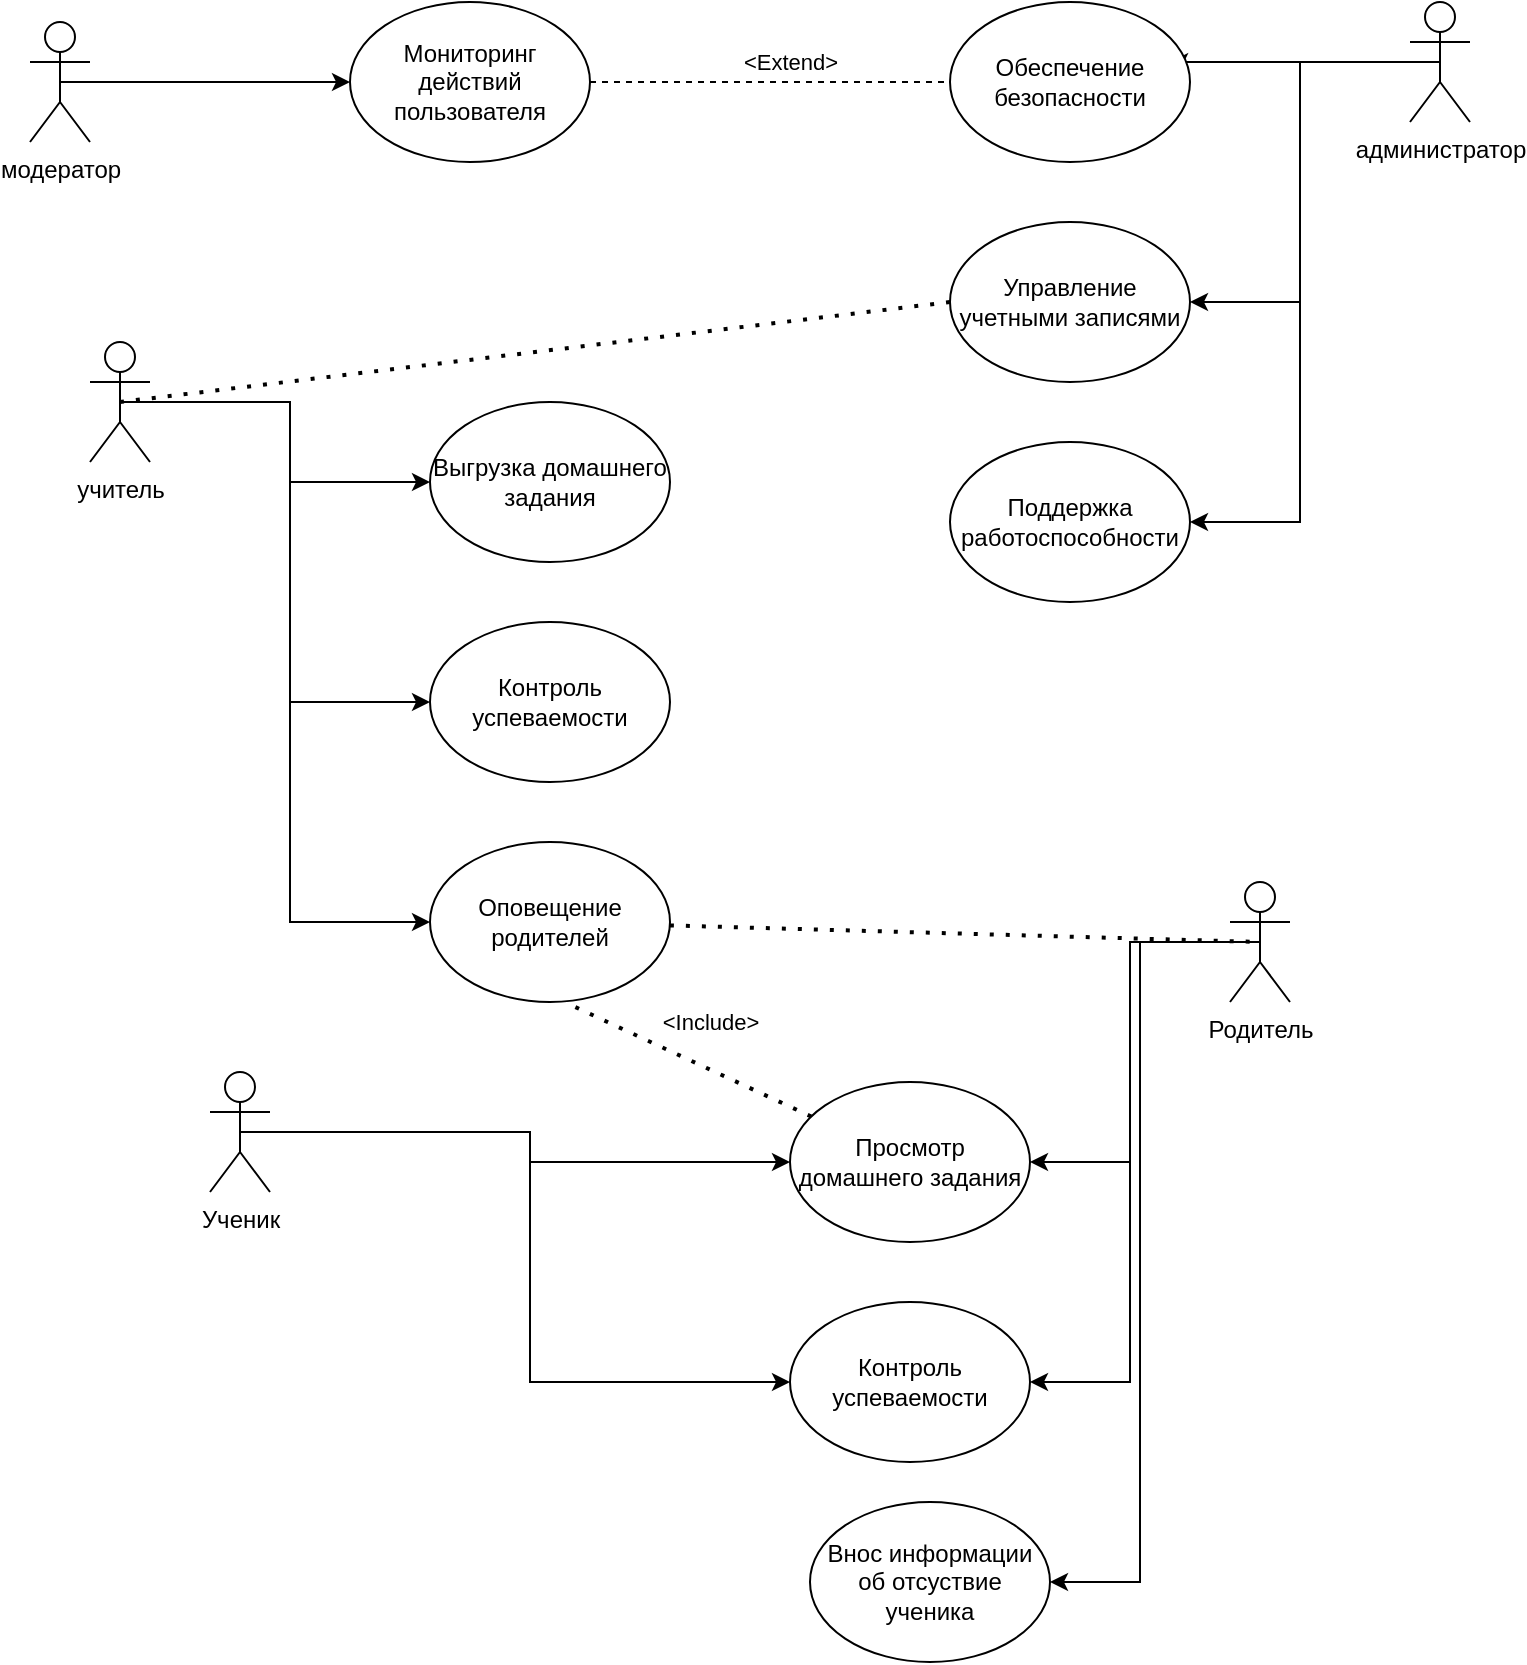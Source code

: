 <mxfile version="21.1.2" type="github">
  <diagram name="Страница 1" id="YI128IN1PEzRul6HXQbI">
    <mxGraphModel dx="1290" dy="545" grid="1" gridSize="10" guides="1" tooltips="1" connect="1" arrows="1" fold="1" page="1" pageScale="1" pageWidth="827" pageHeight="1169" math="0" shadow="0">
      <root>
        <mxCell id="0" />
        <mxCell id="1" parent="0" />
        <mxCell id="YfKTImL8f29sR84f0n9M-3" style="edgeStyle=orthogonalEdgeStyle;rounded=0;orthogonalLoop=1;jettySize=auto;html=1;exitX=0.5;exitY=0.5;exitDx=0;exitDy=0;exitPerimeter=0;entryX=0;entryY=0.5;entryDx=0;entryDy=0;" parent="1" source="YfKTImL8f29sR84f0n9M-1" target="YfKTImL8f29sR84f0n9M-2" edge="1">
          <mxGeometry relative="1" as="geometry" />
        </mxCell>
        <mxCell id="YfKTImL8f29sR84f0n9M-1" value="модератор" style="shape=umlActor;verticalLabelPosition=bottom;verticalAlign=top;html=1;outlineConnect=0;" parent="1" vertex="1">
          <mxGeometry x="80" y="60" width="30" height="60" as="geometry" />
        </mxCell>
        <mxCell id="YfKTImL8f29sR84f0n9M-2" value="Мониторинг действий пользователя" style="ellipse;whiteSpace=wrap;html=1;" parent="1" vertex="1">
          <mxGeometry x="240" y="50" width="120" height="80" as="geometry" />
        </mxCell>
        <mxCell id="YfKTImL8f29sR84f0n9M-7" style="edgeStyle=orthogonalEdgeStyle;rounded=0;orthogonalLoop=1;jettySize=auto;html=1;exitX=0.5;exitY=0.5;exitDx=0;exitDy=0;exitPerimeter=0;entryX=0.917;entryY=0.375;entryDx=0;entryDy=0;entryPerimeter=0;" parent="1" source="YfKTImL8f29sR84f0n9M-4" target="YfKTImL8f29sR84f0n9M-6" edge="1">
          <mxGeometry relative="1" as="geometry" />
        </mxCell>
        <mxCell id="YfKTImL8f29sR84f0n9M-10" style="edgeStyle=orthogonalEdgeStyle;rounded=0;orthogonalLoop=1;jettySize=auto;html=1;exitX=0.5;exitY=0.5;exitDx=0;exitDy=0;exitPerimeter=0;entryX=1;entryY=0.5;entryDx=0;entryDy=0;" parent="1" source="YfKTImL8f29sR84f0n9M-4" target="YfKTImL8f29sR84f0n9M-9" edge="1">
          <mxGeometry relative="1" as="geometry" />
        </mxCell>
        <mxCell id="YfKTImL8f29sR84f0n9M-12" style="edgeStyle=orthogonalEdgeStyle;rounded=0;orthogonalLoop=1;jettySize=auto;html=1;exitX=0.5;exitY=0.5;exitDx=0;exitDy=0;exitPerimeter=0;entryX=1;entryY=0.5;entryDx=0;entryDy=0;" parent="1" source="YfKTImL8f29sR84f0n9M-4" target="YfKTImL8f29sR84f0n9M-11" edge="1">
          <mxGeometry relative="1" as="geometry" />
        </mxCell>
        <mxCell id="YfKTImL8f29sR84f0n9M-4" value="администратор" style="shape=umlActor;verticalLabelPosition=bottom;verticalAlign=top;html=1;outlineConnect=0;" parent="1" vertex="1">
          <mxGeometry x="770" y="50" width="30" height="60" as="geometry" />
        </mxCell>
        <mxCell id="YfKTImL8f29sR84f0n9M-6" value="Обеспечение безопасности" style="ellipse;whiteSpace=wrap;html=1;" parent="1" vertex="1">
          <mxGeometry x="540" y="50" width="120" height="80" as="geometry" />
        </mxCell>
        <mxCell id="YfKTImL8f29sR84f0n9M-8" value="" style="endArrow=none;dashed=1;html=1;rounded=0;exitX=1;exitY=0.5;exitDx=0;exitDy=0;entryX=0;entryY=0.5;entryDx=0;entryDy=0;" parent="1" source="YfKTImL8f29sR84f0n9M-2" target="YfKTImL8f29sR84f0n9M-6" edge="1">
          <mxGeometry width="50" height="50" relative="1" as="geometry">
            <mxPoint x="390" y="290" as="sourcePoint" />
            <mxPoint x="440" y="240" as="targetPoint" />
          </mxGeometry>
        </mxCell>
        <mxCell id="Ss22iwFZ35QoUgmxc6Nc-20" value="&amp;lt;Extend&amp;gt;" style="edgeLabel;html=1;align=center;verticalAlign=middle;resizable=0;points=[];" vertex="1" connectable="0" parent="YfKTImL8f29sR84f0n9M-8">
          <mxGeometry x="0.32" relative="1" as="geometry">
            <mxPoint x="-19" y="-10" as="offset" />
          </mxGeometry>
        </mxCell>
        <mxCell id="YfKTImL8f29sR84f0n9M-9" value="Управление учетными записями" style="ellipse;whiteSpace=wrap;html=1;" parent="1" vertex="1">
          <mxGeometry x="540" y="160" width="120" height="80" as="geometry" />
        </mxCell>
        <mxCell id="YfKTImL8f29sR84f0n9M-11" value="Поддержка работоспособности" style="ellipse;whiteSpace=wrap;html=1;" parent="1" vertex="1">
          <mxGeometry x="540" y="270" width="120" height="80" as="geometry" />
        </mxCell>
        <mxCell id="Ss22iwFZ35QoUgmxc6Nc-3" style="edgeStyle=orthogonalEdgeStyle;rounded=0;orthogonalLoop=1;jettySize=auto;html=1;exitX=0.5;exitY=0.5;exitDx=0;exitDy=0;exitPerimeter=0;" edge="1" parent="1" source="YfKTImL8f29sR84f0n9M-13" target="Ss22iwFZ35QoUgmxc6Nc-1">
          <mxGeometry relative="1" as="geometry" />
        </mxCell>
        <mxCell id="Ss22iwFZ35QoUgmxc6Nc-5" style="edgeStyle=orthogonalEdgeStyle;rounded=0;orthogonalLoop=1;jettySize=auto;html=1;exitX=0.5;exitY=0.5;exitDx=0;exitDy=0;exitPerimeter=0;entryX=0;entryY=0.5;entryDx=0;entryDy=0;" edge="1" parent="1" source="YfKTImL8f29sR84f0n9M-13" target="Ss22iwFZ35QoUgmxc6Nc-4">
          <mxGeometry relative="1" as="geometry" />
        </mxCell>
        <mxCell id="Ss22iwFZ35QoUgmxc6Nc-7" style="edgeStyle=orthogonalEdgeStyle;rounded=0;orthogonalLoop=1;jettySize=auto;html=1;exitX=0.5;exitY=0.5;exitDx=0;exitDy=0;exitPerimeter=0;entryX=0;entryY=0.5;entryDx=0;entryDy=0;" edge="1" parent="1" source="YfKTImL8f29sR84f0n9M-13" target="Ss22iwFZ35QoUgmxc6Nc-6">
          <mxGeometry relative="1" as="geometry" />
        </mxCell>
        <mxCell id="YfKTImL8f29sR84f0n9M-13" value="учитель" style="shape=umlActor;verticalLabelPosition=bottom;verticalAlign=top;html=1;outlineConnect=0;" parent="1" vertex="1">
          <mxGeometry x="110" y="220" width="30" height="60" as="geometry" />
        </mxCell>
        <mxCell id="Ss22iwFZ35QoUgmxc6Nc-1" value="Выгрузка домашнего задания" style="ellipse;whiteSpace=wrap;html=1;" vertex="1" parent="1">
          <mxGeometry x="280" y="250" width="120" height="80" as="geometry" />
        </mxCell>
        <mxCell id="Ss22iwFZ35QoUgmxc6Nc-2" value="" style="endArrow=none;dashed=1;html=1;dashPattern=1 3;strokeWidth=2;rounded=0;exitX=0.5;exitY=0.5;exitDx=0;exitDy=0;exitPerimeter=0;entryX=0;entryY=0.5;entryDx=0;entryDy=0;" edge="1" parent="1" source="YfKTImL8f29sR84f0n9M-13" target="YfKTImL8f29sR84f0n9M-9">
          <mxGeometry width="50" height="50" relative="1" as="geometry">
            <mxPoint x="390" y="300" as="sourcePoint" />
            <mxPoint x="440" y="250" as="targetPoint" />
          </mxGeometry>
        </mxCell>
        <mxCell id="Ss22iwFZ35QoUgmxc6Nc-4" value="Контроль успеваемости" style="ellipse;whiteSpace=wrap;html=1;" vertex="1" parent="1">
          <mxGeometry x="280" y="360" width="120" height="80" as="geometry" />
        </mxCell>
        <mxCell id="Ss22iwFZ35QoUgmxc6Nc-6" value="Оповещение родителей" style="ellipse;whiteSpace=wrap;html=1;" vertex="1" parent="1">
          <mxGeometry x="280" y="470" width="120" height="80" as="geometry" />
        </mxCell>
        <mxCell id="Ss22iwFZ35QoUgmxc6Nc-11" style="edgeStyle=orthogonalEdgeStyle;rounded=0;orthogonalLoop=1;jettySize=auto;html=1;exitX=0.5;exitY=0.5;exitDx=0;exitDy=0;exitPerimeter=0;entryX=1;entryY=0.5;entryDx=0;entryDy=0;" edge="1" parent="1" source="Ss22iwFZ35QoUgmxc6Nc-8" target="Ss22iwFZ35QoUgmxc6Nc-10">
          <mxGeometry relative="1" as="geometry" />
        </mxCell>
        <mxCell id="Ss22iwFZ35QoUgmxc6Nc-16" style="edgeStyle=orthogonalEdgeStyle;rounded=0;orthogonalLoop=1;jettySize=auto;html=1;exitX=0.5;exitY=0.5;exitDx=0;exitDy=0;exitPerimeter=0;entryX=1;entryY=0.5;entryDx=0;entryDy=0;" edge="1" parent="1" source="Ss22iwFZ35QoUgmxc6Nc-8" target="Ss22iwFZ35QoUgmxc6Nc-14">
          <mxGeometry relative="1" as="geometry" />
        </mxCell>
        <mxCell id="Ss22iwFZ35QoUgmxc6Nc-18" style="edgeStyle=orthogonalEdgeStyle;rounded=0;orthogonalLoop=1;jettySize=auto;html=1;exitX=0.5;exitY=0.5;exitDx=0;exitDy=0;exitPerimeter=0;entryX=1;entryY=0.5;entryDx=0;entryDy=0;" edge="1" parent="1" source="Ss22iwFZ35QoUgmxc6Nc-8" target="Ss22iwFZ35QoUgmxc6Nc-17">
          <mxGeometry relative="1" as="geometry" />
        </mxCell>
        <mxCell id="Ss22iwFZ35QoUgmxc6Nc-8" value="Родитель" style="shape=umlActor;verticalLabelPosition=bottom;verticalAlign=top;html=1;outlineConnect=0;" vertex="1" parent="1">
          <mxGeometry x="680" y="490" width="30" height="60" as="geometry" />
        </mxCell>
        <mxCell id="Ss22iwFZ35QoUgmxc6Nc-9" value="" style="endArrow=none;dashed=1;html=1;dashPattern=1 3;strokeWidth=2;rounded=0;entryX=0.5;entryY=0.5;entryDx=0;entryDy=0;entryPerimeter=0;" edge="1" parent="1" source="Ss22iwFZ35QoUgmxc6Nc-6" target="Ss22iwFZ35QoUgmxc6Nc-8">
          <mxGeometry width="50" height="50" relative="1" as="geometry">
            <mxPoint x="390" y="490" as="sourcePoint" />
            <mxPoint x="440" y="440" as="targetPoint" />
          </mxGeometry>
        </mxCell>
        <mxCell id="Ss22iwFZ35QoUgmxc6Nc-10" value="Просмотр домашнего задания" style="ellipse;whiteSpace=wrap;html=1;" vertex="1" parent="1">
          <mxGeometry x="460" y="590" width="120" height="80" as="geometry" />
        </mxCell>
        <mxCell id="Ss22iwFZ35QoUgmxc6Nc-13" style="edgeStyle=orthogonalEdgeStyle;rounded=0;orthogonalLoop=1;jettySize=auto;html=1;exitX=0.5;exitY=0.5;exitDx=0;exitDy=0;exitPerimeter=0;" edge="1" parent="1" source="Ss22iwFZ35QoUgmxc6Nc-12" target="Ss22iwFZ35QoUgmxc6Nc-10">
          <mxGeometry relative="1" as="geometry" />
        </mxCell>
        <mxCell id="Ss22iwFZ35QoUgmxc6Nc-15" style="edgeStyle=orthogonalEdgeStyle;rounded=0;orthogonalLoop=1;jettySize=auto;html=1;exitX=0.5;exitY=0.5;exitDx=0;exitDy=0;exitPerimeter=0;entryX=0;entryY=0.5;entryDx=0;entryDy=0;" edge="1" parent="1" source="Ss22iwFZ35QoUgmxc6Nc-12" target="Ss22iwFZ35QoUgmxc6Nc-14">
          <mxGeometry relative="1" as="geometry" />
        </mxCell>
        <mxCell id="Ss22iwFZ35QoUgmxc6Nc-12" value="Ученик" style="shape=umlActor;verticalLabelPosition=bottom;verticalAlign=top;html=1;outlineConnect=0;" vertex="1" parent="1">
          <mxGeometry x="170" y="585" width="30" height="60" as="geometry" />
        </mxCell>
        <mxCell id="Ss22iwFZ35QoUgmxc6Nc-14" value="Контроль успеваемости" style="ellipse;whiteSpace=wrap;html=1;" vertex="1" parent="1">
          <mxGeometry x="460" y="700" width="120" height="80" as="geometry" />
        </mxCell>
        <mxCell id="Ss22iwFZ35QoUgmxc6Nc-17" value="Внос информации об отсуствие ученика" style="ellipse;whiteSpace=wrap;html=1;" vertex="1" parent="1">
          <mxGeometry x="470" y="800" width="120" height="80" as="geometry" />
        </mxCell>
        <mxCell id="Ss22iwFZ35QoUgmxc6Nc-21" value="" style="endArrow=none;dashed=1;html=1;dashPattern=1 3;strokeWidth=2;rounded=0;entryX=0.57;entryY=1.007;entryDx=0;entryDy=0;entryPerimeter=0;" edge="1" parent="1" source="Ss22iwFZ35QoUgmxc6Nc-10" target="Ss22iwFZ35QoUgmxc6Nc-6">
          <mxGeometry width="50" height="50" relative="1" as="geometry">
            <mxPoint x="390" y="620" as="sourcePoint" />
            <mxPoint x="440" y="570" as="targetPoint" />
          </mxGeometry>
        </mxCell>
        <mxCell id="Ss22iwFZ35QoUgmxc6Nc-22" value="&amp;lt;Include&amp;gt;" style="edgeLabel;html=1;align=center;verticalAlign=middle;resizable=0;points=[];" vertex="1" connectable="0" parent="Ss22iwFZ35QoUgmxc6Nc-21">
          <mxGeometry x="0.264" y="-1" relative="1" as="geometry">
            <mxPoint x="26" y="-11" as="offset" />
          </mxGeometry>
        </mxCell>
      </root>
    </mxGraphModel>
  </diagram>
</mxfile>
